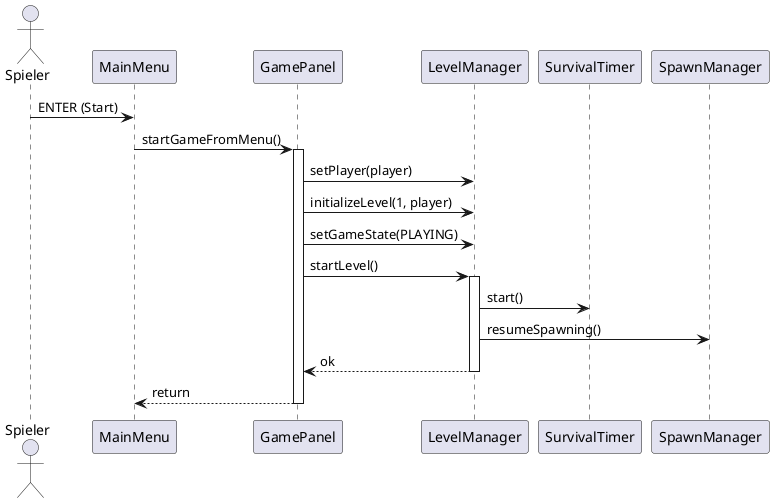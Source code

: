 @startuml SequenceStartGameSimple
' Simplified sequence: Spieler startet Spiel من القائمة

actor Spieler as Player
participant MainMenu
participant GamePanel
participant LevelManager
participant SurvivalTimer as Timer
participant SpawnManager as Spawner

Player -> MainMenu: ENTER (Start)
MainMenu -> GamePanel: startGameFromMenu()
activate GamePanel
GamePanel -> LevelManager: setPlayer(player)
GamePanel -> LevelManager: initializeLevel(1, player)
GamePanel -> LevelManager: setGameState(PLAYING)
GamePanel -> LevelManager: startLevel()
activate LevelManager
LevelManager -> Timer: start()
LevelManager -> Spawner: resumeSpawning()
LevelManager --> GamePanel: ok
deactivate LevelManager
GamePanel --> MainMenu: return
deactivate GamePanel

@enduml
